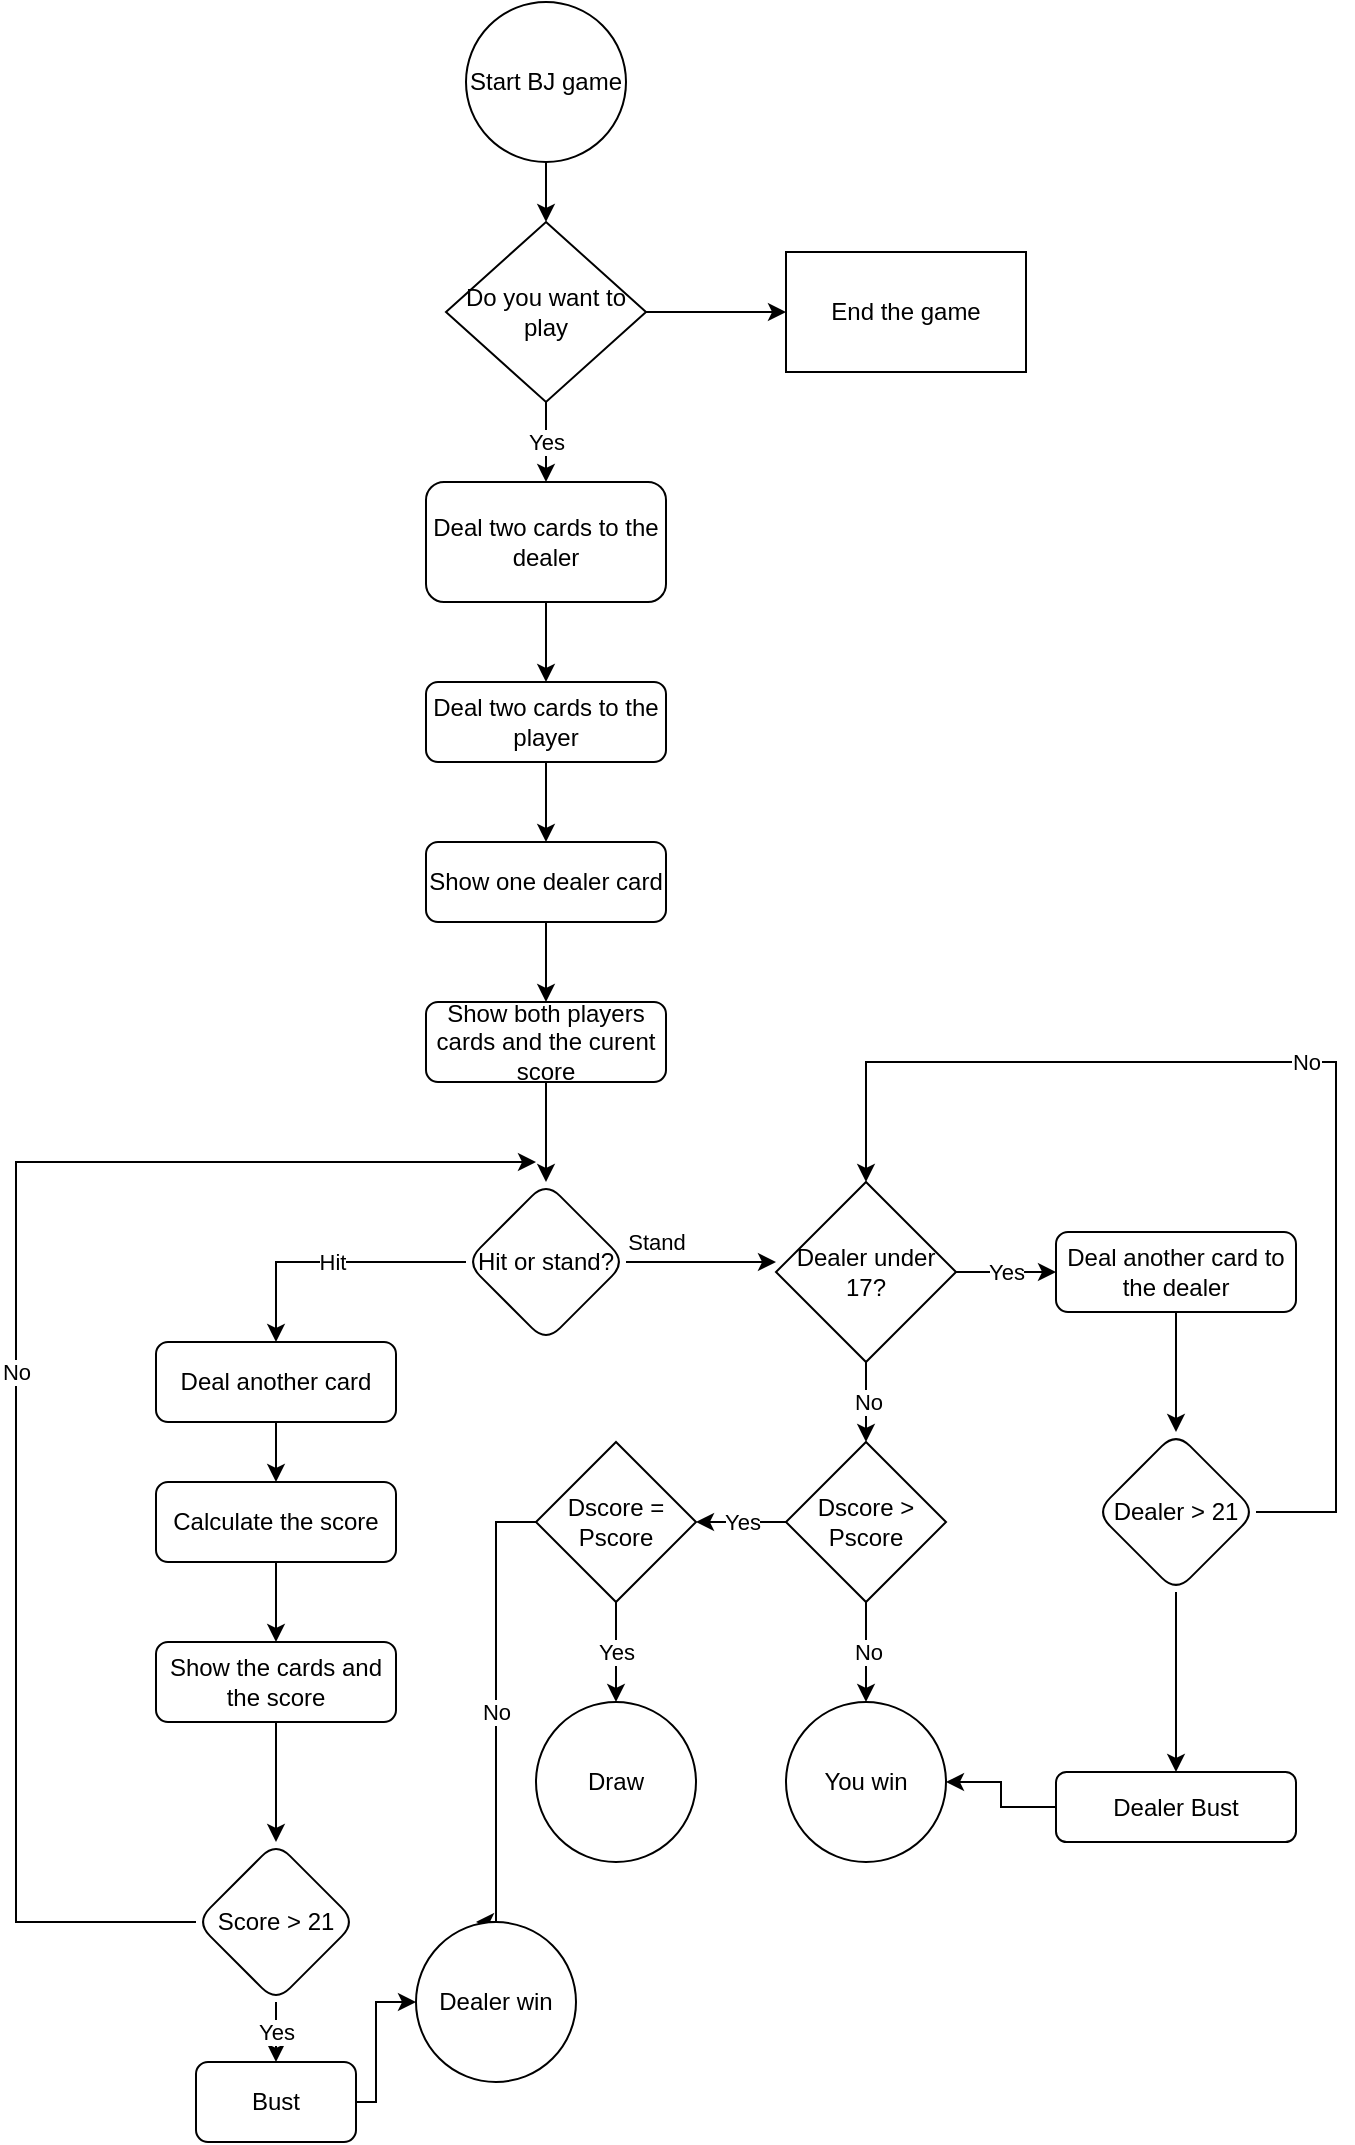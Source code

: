 <mxfile version="14.1.8" type="github">
  <diagram id="wzFjB75fQvuYZE3Tel6x" name="Page-1">
    <mxGraphModel dx="1550" dy="836" grid="1" gridSize="10" guides="1" tooltips="1" connect="1" arrows="1" fold="1" page="1" pageScale="1" pageWidth="850" pageHeight="1100" math="0" shadow="0">
      <root>
        <mxCell id="0" />
        <mxCell id="1" parent="0" />
        <mxCell id="-PQl0ZOVKivpwWdPvfa4-2" style="edgeStyle=orthogonalEdgeStyle;rounded=0;orthogonalLoop=1;jettySize=auto;html=1;" edge="1" parent="1" source="-PQl0ZOVKivpwWdPvfa4-1" target="-PQl0ZOVKivpwWdPvfa4-3">
          <mxGeometry relative="1" as="geometry">
            <mxPoint x="425" y="170" as="targetPoint" />
          </mxGeometry>
        </mxCell>
        <mxCell id="-PQl0ZOVKivpwWdPvfa4-1" value="Start BJ game" style="ellipse;whiteSpace=wrap;html=1;aspect=fixed;" vertex="1" parent="1">
          <mxGeometry x="385" y="20" width="80" height="80" as="geometry" />
        </mxCell>
        <mxCell id="-PQl0ZOVKivpwWdPvfa4-53" value="" style="edgeStyle=orthogonalEdgeStyle;rounded=0;orthogonalLoop=1;jettySize=auto;html=1;" edge="1" parent="1" source="-PQl0ZOVKivpwWdPvfa4-3" target="-PQl0ZOVKivpwWdPvfa4-52">
          <mxGeometry relative="1" as="geometry" />
        </mxCell>
        <mxCell id="-PQl0ZOVKivpwWdPvfa4-3" value="Do you want to play" style="rhombus;whiteSpace=wrap;html=1;" vertex="1" parent="1">
          <mxGeometry x="375" y="130" width="100" height="90" as="geometry" />
        </mxCell>
        <mxCell id="-PQl0ZOVKivpwWdPvfa4-7" value="" style="edgeStyle=orthogonalEdgeStyle;rounded=0;orthogonalLoop=1;jettySize=auto;html=1;" edge="1" parent="1" source="-PQl0ZOVKivpwWdPvfa4-5" target="-PQl0ZOVKivpwWdPvfa4-6">
          <mxGeometry relative="1" as="geometry" />
        </mxCell>
        <mxCell id="-PQl0ZOVKivpwWdPvfa4-10" value="" style="edgeStyle=orthogonalEdgeStyle;rounded=0;orthogonalLoop=1;jettySize=auto;html=1;" edge="1" parent="1" source="-PQl0ZOVKivpwWdPvfa4-6" target="-PQl0ZOVKivpwWdPvfa4-9">
          <mxGeometry relative="1" as="geometry" />
        </mxCell>
        <mxCell id="-PQl0ZOVKivpwWdPvfa4-6" value="Deal two cards to the player" style="whiteSpace=wrap;html=1;rounded=1;" vertex="1" parent="1">
          <mxGeometry x="365" y="360" width="120" height="40" as="geometry" />
        </mxCell>
        <mxCell id="-PQl0ZOVKivpwWdPvfa4-11" style="edgeStyle=orthogonalEdgeStyle;rounded=0;orthogonalLoop=1;jettySize=auto;html=1;" edge="1" parent="1" source="-PQl0ZOVKivpwWdPvfa4-9" target="-PQl0ZOVKivpwWdPvfa4-12">
          <mxGeometry relative="1" as="geometry">
            <mxPoint x="425" y="590" as="targetPoint" />
          </mxGeometry>
        </mxCell>
        <mxCell id="-PQl0ZOVKivpwWdPvfa4-9" value="Show one dealer card" style="whiteSpace=wrap;html=1;rounded=1;" vertex="1" parent="1">
          <mxGeometry x="365" y="440" width="120" height="40" as="geometry" />
        </mxCell>
        <mxCell id="-PQl0ZOVKivpwWdPvfa4-14" value="" style="edgeStyle=orthogonalEdgeStyle;rounded=0;orthogonalLoop=1;jettySize=auto;html=1;" edge="1" parent="1" source="-PQl0ZOVKivpwWdPvfa4-12" target="-PQl0ZOVKivpwWdPvfa4-13">
          <mxGeometry relative="1" as="geometry" />
        </mxCell>
        <mxCell id="-PQl0ZOVKivpwWdPvfa4-12" value="Show both players cards and the curent score" style="rounded=1;whiteSpace=wrap;html=1;" vertex="1" parent="1">
          <mxGeometry x="365" y="520" width="120" height="40" as="geometry" />
        </mxCell>
        <mxCell id="-PQl0ZOVKivpwWdPvfa4-17" value="Hit" style="edgeStyle=orthogonalEdgeStyle;rounded=0;orthogonalLoop=1;jettySize=auto;html=1;" edge="1" parent="1" source="-PQl0ZOVKivpwWdPvfa4-13">
          <mxGeometry relative="1" as="geometry">
            <mxPoint x="290" y="690" as="targetPoint" />
            <Array as="points">
              <mxPoint x="290" y="650" />
              <mxPoint x="290" y="680" />
            </Array>
          </mxGeometry>
        </mxCell>
        <mxCell id="-PQl0ZOVKivpwWdPvfa4-25" value="Stand" style="edgeStyle=orthogonalEdgeStyle;rounded=0;orthogonalLoop=1;jettySize=auto;html=1;" edge="1" parent="1" source="-PQl0ZOVKivpwWdPvfa4-13">
          <mxGeometry x="-0.6" y="10" relative="1" as="geometry">
            <mxPoint x="540" y="650" as="targetPoint" />
            <mxPoint as="offset" />
          </mxGeometry>
        </mxCell>
        <mxCell id="-PQl0ZOVKivpwWdPvfa4-13" value="Hit or stand?" style="rhombus;whiteSpace=wrap;html=1;rounded=1;" vertex="1" parent="1">
          <mxGeometry x="385" y="610" width="80" height="80" as="geometry" />
        </mxCell>
        <mxCell id="-PQl0ZOVKivpwWdPvfa4-19" style="edgeStyle=orthogonalEdgeStyle;rounded=0;orthogonalLoop=1;jettySize=auto;html=1;" edge="1" parent="1" source="-PQl0ZOVKivpwWdPvfa4-18" target="-PQl0ZOVKivpwWdPvfa4-20">
          <mxGeometry relative="1" as="geometry">
            <mxPoint x="290" y="770" as="targetPoint" />
          </mxGeometry>
        </mxCell>
        <mxCell id="-PQl0ZOVKivpwWdPvfa4-18" value="Deal another card" style="rounded=1;whiteSpace=wrap;html=1;" vertex="1" parent="1">
          <mxGeometry x="230" y="690" width="120" height="40" as="geometry" />
        </mxCell>
        <mxCell id="-PQl0ZOVKivpwWdPvfa4-22" value="" style="edgeStyle=orthogonalEdgeStyle;rounded=0;orthogonalLoop=1;jettySize=auto;html=1;" edge="1" parent="1" source="-PQl0ZOVKivpwWdPvfa4-20" target="-PQl0ZOVKivpwWdPvfa4-21">
          <mxGeometry relative="1" as="geometry" />
        </mxCell>
        <mxCell id="-PQl0ZOVKivpwWdPvfa4-20" value="Calculate the score" style="rounded=1;whiteSpace=wrap;html=1;" vertex="1" parent="1">
          <mxGeometry x="230" y="760" width="120" height="40" as="geometry" />
        </mxCell>
        <mxCell id="-PQl0ZOVKivpwWdPvfa4-40" value="" style="edgeStyle=orthogonalEdgeStyle;rounded=0;orthogonalLoop=1;jettySize=auto;html=1;" edge="1" parent="1" source="-PQl0ZOVKivpwWdPvfa4-21">
          <mxGeometry relative="1" as="geometry">
            <mxPoint x="290" y="940" as="targetPoint" />
          </mxGeometry>
        </mxCell>
        <mxCell id="-PQl0ZOVKivpwWdPvfa4-21" value="Show the cards and the score" style="whiteSpace=wrap;html=1;rounded=1;" vertex="1" parent="1">
          <mxGeometry x="230" y="840" width="120" height="40" as="geometry" />
        </mxCell>
        <mxCell id="-PQl0ZOVKivpwWdPvfa4-33" value="Yes" style="edgeStyle=orthogonalEdgeStyle;rounded=0;orthogonalLoop=1;jettySize=auto;html=1;entryX=0;entryY=0.5;entryDx=0;entryDy=0;" edge="1" parent="1" source="-PQl0ZOVKivpwWdPvfa4-26" target="-PQl0ZOVKivpwWdPvfa4-32">
          <mxGeometry relative="1" as="geometry" />
        </mxCell>
        <mxCell id="-PQl0ZOVKivpwWdPvfa4-38" value="No" style="edgeStyle=orthogonalEdgeStyle;rounded=0;orthogonalLoop=1;jettySize=auto;html=1;" edge="1" parent="1" source="-PQl0ZOVKivpwWdPvfa4-26">
          <mxGeometry relative="1" as="geometry">
            <mxPoint x="585" y="740" as="targetPoint" />
          </mxGeometry>
        </mxCell>
        <mxCell id="-PQl0ZOVKivpwWdPvfa4-26" value="Dealer under 17?" style="rhombus;whiteSpace=wrap;html=1;" vertex="1" parent="1">
          <mxGeometry x="540" y="610" width="90" height="90" as="geometry" />
        </mxCell>
        <mxCell id="-PQl0ZOVKivpwWdPvfa4-45" value="" style="edgeStyle=orthogonalEdgeStyle;rounded=0;orthogonalLoop=1;jettySize=auto;html=1;" edge="1" parent="1" source="-PQl0ZOVKivpwWdPvfa4-32" target="-PQl0ZOVKivpwWdPvfa4-44">
          <mxGeometry relative="1" as="geometry" />
        </mxCell>
        <mxCell id="-PQl0ZOVKivpwWdPvfa4-32" value="Deal another card to the dealer" style="rounded=1;whiteSpace=wrap;html=1;" vertex="1" parent="1">
          <mxGeometry x="680" y="635" width="120" height="40" as="geometry" />
        </mxCell>
        <mxCell id="-PQl0ZOVKivpwWdPvfa4-41" value="No" style="edgeStyle=orthogonalEdgeStyle;rounded=0;orthogonalLoop=1;jettySize=auto;html=1;" edge="1" parent="1">
          <mxGeometry relative="1" as="geometry">
            <mxPoint x="420" y="600" as="targetPoint" />
            <mxPoint x="250" y="980" as="sourcePoint" />
            <Array as="points">
              <mxPoint x="160" y="980" />
            </Array>
          </mxGeometry>
        </mxCell>
        <mxCell id="-PQl0ZOVKivpwWdPvfa4-43" value="Yes" style="edgeStyle=orthogonalEdgeStyle;rounded=0;orthogonalLoop=1;jettySize=auto;html=1;exitX=0.5;exitY=1;exitDx=0;exitDy=0;" edge="1" parent="1" source="-PQl0ZOVKivpwWdPvfa4-39" target="-PQl0ZOVKivpwWdPvfa4-42">
          <mxGeometry relative="1" as="geometry">
            <mxPoint x="330" y="980" as="sourcePoint" />
          </mxGeometry>
        </mxCell>
        <mxCell id="-PQl0ZOVKivpwWdPvfa4-39" value="Score &amp;gt; 21" style="rhombus;whiteSpace=wrap;html=1;rounded=1;" vertex="1" parent="1">
          <mxGeometry x="250" y="940" width="80" height="80" as="geometry" />
        </mxCell>
        <mxCell id="-PQl0ZOVKivpwWdPvfa4-64" style="edgeStyle=orthogonalEdgeStyle;rounded=0;orthogonalLoop=1;jettySize=auto;html=1;entryX=0;entryY=0.5;entryDx=0;entryDy=0;" edge="1" parent="1" source="-PQl0ZOVKivpwWdPvfa4-42" target="-PQl0ZOVKivpwWdPvfa4-63">
          <mxGeometry relative="1" as="geometry">
            <Array as="points">
              <mxPoint x="340" y="1070" />
              <mxPoint x="340" y="1020" />
            </Array>
          </mxGeometry>
        </mxCell>
        <mxCell id="-PQl0ZOVKivpwWdPvfa4-42" value="Bust" style="whiteSpace=wrap;html=1;rounded=1;" vertex="1" parent="1">
          <mxGeometry x="250" y="1050" width="80" height="40" as="geometry" />
        </mxCell>
        <mxCell id="-PQl0ZOVKivpwWdPvfa4-46" value="No" style="edgeStyle=orthogonalEdgeStyle;rounded=0;orthogonalLoop=1;jettySize=auto;html=1;entryX=0.5;entryY=0;entryDx=0;entryDy=0;" edge="1" parent="1" source="-PQl0ZOVKivpwWdPvfa4-44" target="-PQl0ZOVKivpwWdPvfa4-26">
          <mxGeometry relative="1" as="geometry">
            <mxPoint x="580" y="550" as="targetPoint" />
            <Array as="points">
              <mxPoint x="820" y="775" />
              <mxPoint x="820" y="550" />
              <mxPoint x="585" y="550" />
            </Array>
          </mxGeometry>
        </mxCell>
        <mxCell id="-PQl0ZOVKivpwWdPvfa4-48" value="" style="edgeStyle=orthogonalEdgeStyle;rounded=0;orthogonalLoop=1;jettySize=auto;html=1;" edge="1" parent="1" source="-PQl0ZOVKivpwWdPvfa4-44" target="-PQl0ZOVKivpwWdPvfa4-47">
          <mxGeometry relative="1" as="geometry" />
        </mxCell>
        <mxCell id="-PQl0ZOVKivpwWdPvfa4-44" value="Dealer &amp;gt; 21" style="rhombus;whiteSpace=wrap;html=1;rounded=1;" vertex="1" parent="1">
          <mxGeometry x="700" y="735" width="80" height="80" as="geometry" />
        </mxCell>
        <mxCell id="-PQl0ZOVKivpwWdPvfa4-57" style="edgeStyle=orthogonalEdgeStyle;rounded=0;orthogonalLoop=1;jettySize=auto;html=1;entryX=1;entryY=0.5;entryDx=0;entryDy=0;" edge="1" parent="1" source="-PQl0ZOVKivpwWdPvfa4-47" target="-PQl0ZOVKivpwWdPvfa4-56">
          <mxGeometry relative="1" as="geometry" />
        </mxCell>
        <mxCell id="-PQl0ZOVKivpwWdPvfa4-47" value="Dealer Bust" style="whiteSpace=wrap;html=1;rounded=1;" vertex="1" parent="1">
          <mxGeometry x="680" y="905" width="120" height="35" as="geometry" />
        </mxCell>
        <mxCell id="-PQl0ZOVKivpwWdPvfa4-55" value="No" style="edgeStyle=orthogonalEdgeStyle;rounded=0;orthogonalLoop=1;jettySize=auto;html=1;" edge="1" parent="1" source="-PQl0ZOVKivpwWdPvfa4-50">
          <mxGeometry relative="1" as="geometry">
            <mxPoint x="585" y="870" as="targetPoint" />
          </mxGeometry>
        </mxCell>
        <mxCell id="-PQl0ZOVKivpwWdPvfa4-59" value="Yes" style="edgeStyle=orthogonalEdgeStyle;rounded=0;orthogonalLoop=1;jettySize=auto;html=1;" edge="1" parent="1" source="-PQl0ZOVKivpwWdPvfa4-50" target="-PQl0ZOVKivpwWdPvfa4-58">
          <mxGeometry relative="1" as="geometry" />
        </mxCell>
        <mxCell id="-PQl0ZOVKivpwWdPvfa4-50" value="Dscore &amp;gt; Pscore" style="rhombus;whiteSpace=wrap;html=1;" vertex="1" parent="1">
          <mxGeometry x="545" y="740" width="80" height="80" as="geometry" />
        </mxCell>
        <mxCell id="-PQl0ZOVKivpwWdPvfa4-5" value="Deal two cards to the dealer" style="rounded=1;whiteSpace=wrap;html=1;" vertex="1" parent="1">
          <mxGeometry x="365" y="260" width="120" height="60" as="geometry" />
        </mxCell>
        <mxCell id="-PQl0ZOVKivpwWdPvfa4-51" value="Yes" style="edgeStyle=orthogonalEdgeStyle;rounded=0;orthogonalLoop=1;jettySize=auto;html=1;" edge="1" parent="1" source="-PQl0ZOVKivpwWdPvfa4-3" target="-PQl0ZOVKivpwWdPvfa4-5">
          <mxGeometry relative="1" as="geometry">
            <mxPoint x="425" y="320" as="targetPoint" />
            <mxPoint x="425" y="240" as="sourcePoint" />
          </mxGeometry>
        </mxCell>
        <mxCell id="-PQl0ZOVKivpwWdPvfa4-52" value="End the game" style="whiteSpace=wrap;html=1;" vertex="1" parent="1">
          <mxGeometry x="545" y="145" width="120" height="60" as="geometry" />
        </mxCell>
        <mxCell id="-PQl0ZOVKivpwWdPvfa4-56" value="You win" style="ellipse;whiteSpace=wrap;html=1;aspect=fixed;" vertex="1" parent="1">
          <mxGeometry x="545" y="870" width="80" height="80" as="geometry" />
        </mxCell>
        <mxCell id="-PQl0ZOVKivpwWdPvfa4-61" value="Yes" style="edgeStyle=orthogonalEdgeStyle;rounded=0;orthogonalLoop=1;jettySize=auto;html=1;entryX=0.5;entryY=0;entryDx=0;entryDy=0;" edge="1" parent="1" source="-PQl0ZOVKivpwWdPvfa4-58" target="-PQl0ZOVKivpwWdPvfa4-60">
          <mxGeometry relative="1" as="geometry" />
        </mxCell>
        <mxCell id="-PQl0ZOVKivpwWdPvfa4-62" value="No" style="edgeStyle=orthogonalEdgeStyle;rounded=0;orthogonalLoop=1;jettySize=auto;html=1;" edge="1" parent="1" source="-PQl0ZOVKivpwWdPvfa4-58">
          <mxGeometry relative="1" as="geometry">
            <mxPoint x="390" y="980" as="targetPoint" />
            <Array as="points">
              <mxPoint x="400" y="780" />
              <mxPoint x="400" y="980" />
            </Array>
          </mxGeometry>
        </mxCell>
        <mxCell id="-PQl0ZOVKivpwWdPvfa4-58" value="Dscore = Pscore" style="rhombus;whiteSpace=wrap;html=1;" vertex="1" parent="1">
          <mxGeometry x="420" y="740" width="80" height="80" as="geometry" />
        </mxCell>
        <mxCell id="-PQl0ZOVKivpwWdPvfa4-60" value="Draw" style="ellipse;whiteSpace=wrap;html=1;aspect=fixed;" vertex="1" parent="1">
          <mxGeometry x="420" y="870" width="80" height="80" as="geometry" />
        </mxCell>
        <mxCell id="-PQl0ZOVKivpwWdPvfa4-63" value="Dealer win" style="ellipse;whiteSpace=wrap;html=1;aspect=fixed;" vertex="1" parent="1">
          <mxGeometry x="360" y="980" width="80" height="80" as="geometry" />
        </mxCell>
      </root>
    </mxGraphModel>
  </diagram>
</mxfile>

